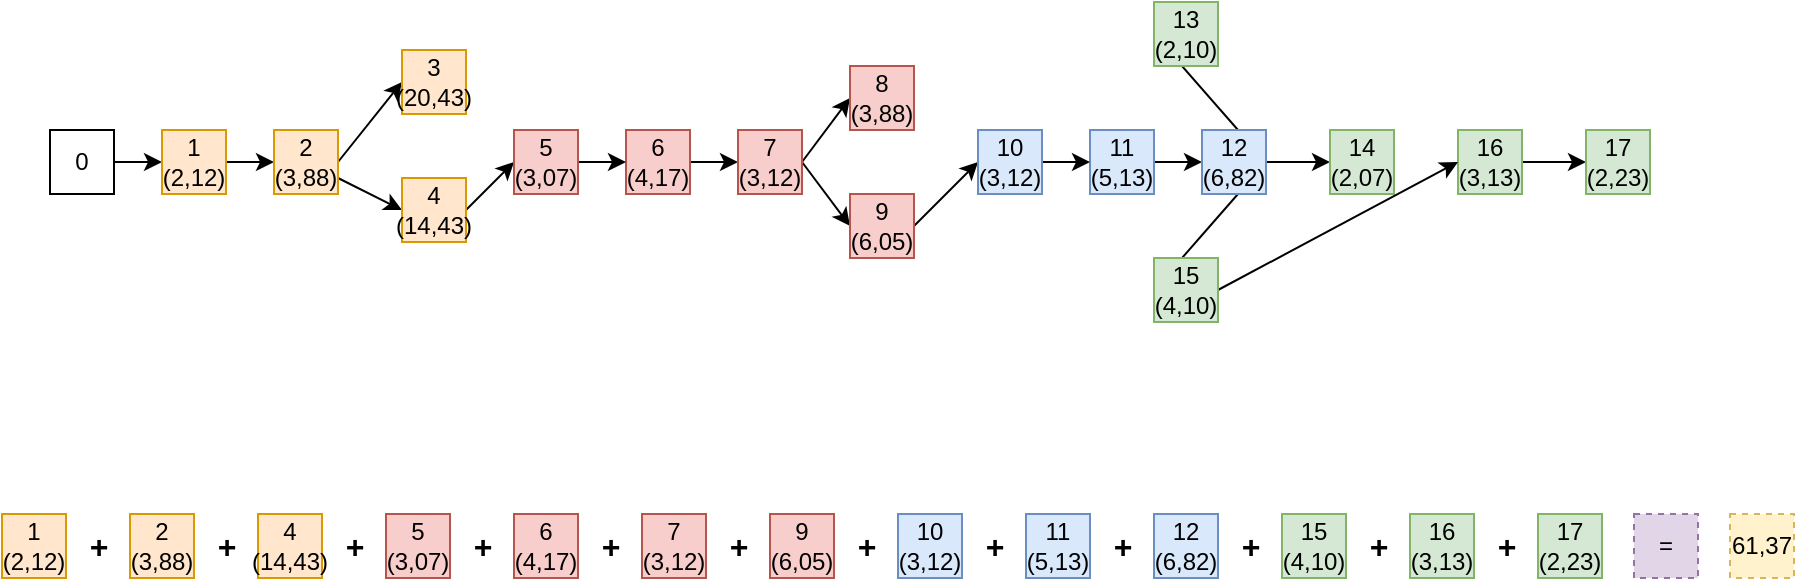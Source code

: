 <mxfile version="21.1.2" type="device">
  <diagram name="Sayfa -1" id="_gTyop6eaWAqHrsYtsdc">
    <mxGraphModel dx="792" dy="1230" grid="1" gridSize="8" guides="1" tooltips="1" connect="1" arrows="1" fold="1" page="1" pageScale="1" pageWidth="1200" pageHeight="1920" math="0" shadow="0">
      <root>
        <mxCell id="0" />
        <mxCell id="1" parent="0" />
        <mxCell id="d0pMD3VuDM7gUj6FSm_V-156" style="edgeStyle=orthogonalEdgeStyle;rounded=0;orthogonalLoop=1;jettySize=auto;html=1;exitX=1;exitY=0.5;exitDx=0;exitDy=0;entryX=0;entryY=0.5;entryDx=0;entryDy=0;" parent="1" source="d0pMD3VuDM7gUj6FSm_V-1" target="d0pMD3VuDM7gUj6FSm_V-134" edge="1">
          <mxGeometry relative="1" as="geometry" />
        </mxCell>
        <mxCell id="d0pMD3VuDM7gUj6FSm_V-1" value="0" style="whiteSpace=wrap;html=1;aspect=fixed;" parent="1" vertex="1">
          <mxGeometry x="88" y="288" width="32" height="32" as="geometry" />
        </mxCell>
        <mxCell id="d0pMD3VuDM7gUj6FSm_V-163" style="edgeStyle=orthogonalEdgeStyle;rounded=0;orthogonalLoop=1;jettySize=auto;html=1;exitX=1;exitY=0.5;exitDx=0;exitDy=0;entryX=0;entryY=0.5;entryDx=0;entryDy=0;" parent="1" source="d0pMD3VuDM7gUj6FSm_V-134" target="d0pMD3VuDM7gUj6FSm_V-135" edge="1">
          <mxGeometry relative="1" as="geometry" />
        </mxCell>
        <mxCell id="d0pMD3VuDM7gUj6FSm_V-134" value="1&lt;br&gt;(2,12)" style="whiteSpace=wrap;html=1;aspect=fixed;fillColor=#ffe6cc;strokeColor=#d79b00;" parent="1" vertex="1">
          <mxGeometry x="144" y="288" width="32" height="32" as="geometry" />
        </mxCell>
        <mxCell id="d0pMD3VuDM7gUj6FSm_V-171" style="edgeStyle=none;rounded=0;orthogonalLoop=1;jettySize=auto;html=1;exitX=1;exitY=0.75;exitDx=0;exitDy=0;entryX=0;entryY=0.5;entryDx=0;entryDy=0;" parent="1" source="d0pMD3VuDM7gUj6FSm_V-135" target="d0pMD3VuDM7gUj6FSm_V-164" edge="1">
          <mxGeometry relative="1" as="geometry" />
        </mxCell>
        <mxCell id="d0pMD3VuDM7gUj6FSm_V-172" style="edgeStyle=none;rounded=0;orthogonalLoop=1;jettySize=auto;html=1;exitX=1;exitY=0.5;exitDx=0;exitDy=0;entryX=0;entryY=0.5;entryDx=0;entryDy=0;" parent="1" source="d0pMD3VuDM7gUj6FSm_V-135" target="d0pMD3VuDM7gUj6FSm_V-136" edge="1">
          <mxGeometry relative="1" as="geometry" />
        </mxCell>
        <mxCell id="d0pMD3VuDM7gUj6FSm_V-135" value="2&lt;br&gt;(3,88)" style="whiteSpace=wrap;html=1;aspect=fixed;fillColor=#ffe6cc;strokeColor=#d79b00;" parent="1" vertex="1">
          <mxGeometry x="200" y="288" width="32" height="32" as="geometry" />
        </mxCell>
        <mxCell id="d0pMD3VuDM7gUj6FSm_V-136" value="3&lt;br&gt;(20,43)" style="whiteSpace=wrap;html=1;aspect=fixed;fillColor=#ffe6cc;strokeColor=#d79b00;" parent="1" vertex="1">
          <mxGeometry x="264" y="248" width="32" height="32" as="geometry" />
        </mxCell>
        <mxCell id="d0pMD3VuDM7gUj6FSm_V-175" style="edgeStyle=none;rounded=0;orthogonalLoop=1;jettySize=auto;html=1;exitX=1;exitY=0.5;exitDx=0;exitDy=0;entryX=0;entryY=0.5;entryDx=0;entryDy=0;" parent="1" source="d0pMD3VuDM7gUj6FSm_V-139" target="d0pMD3VuDM7gUj6FSm_V-141" edge="1">
          <mxGeometry relative="1" as="geometry" />
        </mxCell>
        <mxCell id="d0pMD3VuDM7gUj6FSm_V-139" value="6&lt;br&gt;(4,17)" style="whiteSpace=wrap;html=1;aspect=fixed;fillColor=#f8cecc;strokeColor=#b85450;" parent="1" vertex="1">
          <mxGeometry x="376" y="288" width="32" height="32" as="geometry" />
        </mxCell>
        <mxCell id="d0pMD3VuDM7gUj6FSm_V-176" style="edgeStyle=none;rounded=0;orthogonalLoop=1;jettySize=auto;html=1;exitX=1;exitY=0.5;exitDx=0;exitDy=0;entryX=0;entryY=0.5;entryDx=0;entryDy=0;" parent="1" source="d0pMD3VuDM7gUj6FSm_V-141" target="d0pMD3VuDM7gUj6FSm_V-142" edge="1">
          <mxGeometry relative="1" as="geometry" />
        </mxCell>
        <mxCell id="d0pMD3VuDM7gUj6FSm_V-177" style="edgeStyle=none;rounded=0;orthogonalLoop=1;jettySize=auto;html=1;exitX=1;exitY=0.5;exitDx=0;exitDy=0;entryX=0;entryY=0.5;entryDx=0;entryDy=0;" parent="1" source="d0pMD3VuDM7gUj6FSm_V-141" target="d0pMD3VuDM7gUj6FSm_V-143" edge="1">
          <mxGeometry relative="1" as="geometry" />
        </mxCell>
        <mxCell id="d0pMD3VuDM7gUj6FSm_V-141" value="7&lt;br&gt;(3,12)" style="whiteSpace=wrap;html=1;aspect=fixed;fillColor=#f8cecc;strokeColor=#b85450;" parent="1" vertex="1">
          <mxGeometry x="432" y="288" width="32" height="32" as="geometry" />
        </mxCell>
        <mxCell id="d0pMD3VuDM7gUj6FSm_V-142" value="8&lt;br&gt;(3,88)" style="whiteSpace=wrap;html=1;aspect=fixed;fillColor=#f8cecc;strokeColor=#b85450;" parent="1" vertex="1">
          <mxGeometry x="488" y="256" width="32" height="32" as="geometry" />
        </mxCell>
        <mxCell id="d0pMD3VuDM7gUj6FSm_V-178" style="edgeStyle=none;rounded=0;orthogonalLoop=1;jettySize=auto;html=1;exitX=1;exitY=0.5;exitDx=0;exitDy=0;entryX=0;entryY=0.5;entryDx=0;entryDy=0;" parent="1" source="d0pMD3VuDM7gUj6FSm_V-143" target="d0pMD3VuDM7gUj6FSm_V-145" edge="1">
          <mxGeometry relative="1" as="geometry" />
        </mxCell>
        <mxCell id="d0pMD3VuDM7gUj6FSm_V-143" value="9&lt;br&gt;(6,05)" style="whiteSpace=wrap;html=1;aspect=fixed;fillColor=#f8cecc;strokeColor=#b85450;" parent="1" vertex="1">
          <mxGeometry x="488" y="320" width="32" height="32" as="geometry" />
        </mxCell>
        <mxCell id="d0pMD3VuDM7gUj6FSm_V-180" style="edgeStyle=none;rounded=0;orthogonalLoop=1;jettySize=auto;html=1;exitX=1;exitY=0.5;exitDx=0;exitDy=0;entryX=0;entryY=0.5;entryDx=0;entryDy=0;" parent="1" source="d0pMD3VuDM7gUj6FSm_V-144" target="d0pMD3VuDM7gUj6FSm_V-147" edge="1">
          <mxGeometry relative="1" as="geometry" />
        </mxCell>
        <mxCell id="d0pMD3VuDM7gUj6FSm_V-144" value="11&lt;br&gt;(5,13)" style="whiteSpace=wrap;html=1;aspect=fixed;fillColor=#dae8fc;strokeColor=#6c8ebf;" parent="1" vertex="1">
          <mxGeometry x="608" y="288" width="32" height="32" as="geometry" />
        </mxCell>
        <mxCell id="d0pMD3VuDM7gUj6FSm_V-179" style="edgeStyle=none;rounded=0;orthogonalLoop=1;jettySize=auto;html=1;exitX=1;exitY=0.5;exitDx=0;exitDy=0;entryX=0;entryY=0.5;entryDx=0;entryDy=0;" parent="1" source="d0pMD3VuDM7gUj6FSm_V-145" target="d0pMD3VuDM7gUj6FSm_V-144" edge="1">
          <mxGeometry relative="1" as="geometry" />
        </mxCell>
        <mxCell id="d0pMD3VuDM7gUj6FSm_V-145" value="10&lt;br&gt;(3,12)" style="whiteSpace=wrap;html=1;aspect=fixed;fillColor=#dae8fc;strokeColor=#6c8ebf;" parent="1" vertex="1">
          <mxGeometry x="552" y="288" width="32" height="32" as="geometry" />
        </mxCell>
        <mxCell id="d0pMD3VuDM7gUj6FSm_V-181" style="edgeStyle=none;rounded=0;orthogonalLoop=1;jettySize=auto;html=1;exitX=1;exitY=0.5;exitDx=0;exitDy=0;entryX=0;entryY=0.5;entryDx=0;entryDy=0;" parent="1" source="d0pMD3VuDM7gUj6FSm_V-147" target="d0pMD3VuDM7gUj6FSm_V-148" edge="1">
          <mxGeometry relative="1" as="geometry" />
        </mxCell>
        <mxCell id="d0pMD3VuDM7gUj6FSm_V-182" style="edgeStyle=none;rounded=0;orthogonalLoop=1;jettySize=auto;html=1;exitX=1;exitY=0.5;exitDx=0;exitDy=0;entryX=0;entryY=0.5;entryDx=0;entryDy=0;" parent="1" source="d0pMD3VuDM7gUj6FSm_V-147" target="d0pMD3VuDM7gUj6FSm_V-151" edge="1">
          <mxGeometry relative="1" as="geometry" />
        </mxCell>
        <mxCell id="d0pMD3VuDM7gUj6FSm_V-183" style="edgeStyle=none;rounded=0;orthogonalLoop=1;jettySize=auto;html=1;exitX=1;exitY=0.5;exitDx=0;exitDy=0;entryX=0;entryY=0.5;entryDx=0;entryDy=0;" parent="1" source="d0pMD3VuDM7gUj6FSm_V-147" target="d0pMD3VuDM7gUj6FSm_V-153" edge="1">
          <mxGeometry relative="1" as="geometry" />
        </mxCell>
        <mxCell id="d0pMD3VuDM7gUj6FSm_V-147" value="12&lt;br&gt;(6,82)" style="whiteSpace=wrap;html=1;aspect=fixed;fillColor=#dae8fc;strokeColor=#6c8ebf;" parent="1" vertex="1">
          <mxGeometry x="664" y="288" width="32" height="32" as="geometry" />
        </mxCell>
        <mxCell id="d0pMD3VuDM7gUj6FSm_V-148" value="13&lt;br&gt;(2,10)" style="whiteSpace=wrap;html=1;aspect=fixed;fillColor=#d5e8d4;strokeColor=#82b366;" parent="1" vertex="1">
          <mxGeometry x="640" y="224" width="32" height="32" as="geometry" />
        </mxCell>
        <mxCell id="d0pMD3VuDM7gUj6FSm_V-185" style="edgeStyle=none;rounded=0;orthogonalLoop=1;jettySize=auto;html=1;exitX=1;exitY=0.5;exitDx=0;exitDy=0;entryX=0;entryY=0.5;entryDx=0;entryDy=0;" parent="1" source="d0pMD3VuDM7gUj6FSm_V-149" target="d0pMD3VuDM7gUj6FSm_V-150" edge="1">
          <mxGeometry relative="1" as="geometry" />
        </mxCell>
        <mxCell id="d0pMD3VuDM7gUj6FSm_V-149" value="16&lt;br&gt;(3,13)" style="whiteSpace=wrap;html=1;aspect=fixed;fillColor=#d5e8d4;strokeColor=#82b366;" parent="1" vertex="1">
          <mxGeometry x="792" y="288" width="32" height="32" as="geometry" />
        </mxCell>
        <mxCell id="d0pMD3VuDM7gUj6FSm_V-150" value="17&lt;br&gt;(2,23)" style="whiteSpace=wrap;html=1;aspect=fixed;fillColor=#d5e8d4;strokeColor=#82b366;" parent="1" vertex="1">
          <mxGeometry x="856" y="288" width="32" height="32" as="geometry" />
        </mxCell>
        <mxCell id="d0pMD3VuDM7gUj6FSm_V-151" value="14&lt;br&gt;(2,07)" style="whiteSpace=wrap;html=1;aspect=fixed;fillColor=#d5e8d4;strokeColor=#82b366;" parent="1" vertex="1">
          <mxGeometry x="728" y="288" width="32" height="32" as="geometry" />
        </mxCell>
        <mxCell id="d0pMD3VuDM7gUj6FSm_V-184" style="edgeStyle=none;rounded=0;orthogonalLoop=1;jettySize=auto;html=1;exitX=1;exitY=0.5;exitDx=0;exitDy=0;entryX=0;entryY=0.5;entryDx=0;entryDy=0;" parent="1" source="d0pMD3VuDM7gUj6FSm_V-153" target="d0pMD3VuDM7gUj6FSm_V-149" edge="1">
          <mxGeometry relative="1" as="geometry" />
        </mxCell>
        <mxCell id="d0pMD3VuDM7gUj6FSm_V-153" value="15&lt;br&gt;(4,10)" style="whiteSpace=wrap;html=1;aspect=fixed;fillColor=#d5e8d4;strokeColor=#82b366;" parent="1" vertex="1">
          <mxGeometry x="640" y="352" width="32" height="32" as="geometry" />
        </mxCell>
        <mxCell id="d0pMD3VuDM7gUj6FSm_V-173" style="edgeStyle=none;rounded=0;orthogonalLoop=1;jettySize=auto;html=1;exitX=1;exitY=0.5;exitDx=0;exitDy=0;entryX=0;entryY=0.5;entryDx=0;entryDy=0;" parent="1" source="d0pMD3VuDM7gUj6FSm_V-164" target="d0pMD3VuDM7gUj6FSm_V-166" edge="1">
          <mxGeometry relative="1" as="geometry" />
        </mxCell>
        <mxCell id="d0pMD3VuDM7gUj6FSm_V-164" value="4&lt;br&gt;(14,43)" style="whiteSpace=wrap;html=1;aspect=fixed;fillColor=#ffe6cc;strokeColor=#d79b00;" parent="1" vertex="1">
          <mxGeometry x="264" y="312" width="32" height="32" as="geometry" />
        </mxCell>
        <mxCell id="d0pMD3VuDM7gUj6FSm_V-174" style="edgeStyle=none;rounded=0;orthogonalLoop=1;jettySize=auto;html=1;exitX=1;exitY=0.5;exitDx=0;exitDy=0;entryX=0;entryY=0.5;entryDx=0;entryDy=0;" parent="1" source="d0pMD3VuDM7gUj6FSm_V-166" target="d0pMD3VuDM7gUj6FSm_V-139" edge="1">
          <mxGeometry relative="1" as="geometry" />
        </mxCell>
        <mxCell id="d0pMD3VuDM7gUj6FSm_V-166" value="5&lt;br&gt;(3,07)" style="whiteSpace=wrap;html=1;aspect=fixed;fillColor=#f8cecc;strokeColor=#b85450;" parent="1" vertex="1">
          <mxGeometry x="320" y="288" width="32" height="32" as="geometry" />
        </mxCell>
        <mxCell id="bswY6wHI30ojpIG-sKG3-26" value="=" style="whiteSpace=wrap;html=1;aspect=fixed;fillColor=#e1d5e7;strokeColor=#9673a6;fillStyle=auto;dashed=1;rounded=0;glass=0;" parent="1" vertex="1">
          <mxGeometry x="880" y="480" width="32" height="32" as="geometry" />
        </mxCell>
        <mxCell id="bswY6wHI30ojpIG-sKG3-29" value="61,37" style="whiteSpace=wrap;html=1;aspect=fixed;fillColor=#fff2cc;strokeColor=#d6b656;fillStyle=auto;dashed=1;rounded=0;glass=0;" parent="1" vertex="1">
          <mxGeometry x="928" y="480" width="32" height="32" as="geometry" />
        </mxCell>
        <mxCell id="bswY6wHI30ojpIG-sKG3-30" value="1&lt;br&gt;(2,12)" style="whiteSpace=wrap;html=1;aspect=fixed;fillColor=#ffe6cc;strokeColor=#d79b00;" parent="1" vertex="1">
          <mxGeometry x="64" y="480" width="32" height="32" as="geometry" />
        </mxCell>
        <mxCell id="bswY6wHI30ojpIG-sKG3-31" value="2&lt;br&gt;(3,88)" style="whiteSpace=wrap;html=1;aspect=fixed;fillColor=#ffe6cc;strokeColor=#d79b00;" parent="1" vertex="1">
          <mxGeometry x="128" y="480" width="32" height="32" as="geometry" />
        </mxCell>
        <mxCell id="bswY6wHI30ojpIG-sKG3-32" value="4&lt;br&gt;(14,43)" style="whiteSpace=wrap;html=1;aspect=fixed;fillColor=#ffe6cc;strokeColor=#d79b00;" parent="1" vertex="1">
          <mxGeometry x="192" y="480" width="32" height="32" as="geometry" />
        </mxCell>
        <mxCell id="bswY6wHI30ojpIG-sKG3-33" value="5&lt;br&gt;(3,07)" style="whiteSpace=wrap;html=1;aspect=fixed;fillColor=#f8cecc;strokeColor=#b85450;" parent="1" vertex="1">
          <mxGeometry x="256" y="480" width="32" height="32" as="geometry" />
        </mxCell>
        <mxCell id="bswY6wHI30ojpIG-sKG3-34" value="6&lt;br&gt;(4,17)" style="whiteSpace=wrap;html=1;aspect=fixed;fillColor=#f8cecc;strokeColor=#b85450;" parent="1" vertex="1">
          <mxGeometry x="320" y="480" width="32" height="32" as="geometry" />
        </mxCell>
        <mxCell id="bswY6wHI30ojpIG-sKG3-35" value="7&lt;br&gt;(3,12)" style="whiteSpace=wrap;html=1;aspect=fixed;fillColor=#f8cecc;strokeColor=#b85450;" parent="1" vertex="1">
          <mxGeometry x="384" y="480" width="32" height="32" as="geometry" />
        </mxCell>
        <mxCell id="bswY6wHI30ojpIG-sKG3-36" value="9&lt;br&gt;(6,05)" style="whiteSpace=wrap;html=1;aspect=fixed;fillColor=#f8cecc;strokeColor=#b85450;" parent="1" vertex="1">
          <mxGeometry x="448" y="480" width="32" height="32" as="geometry" />
        </mxCell>
        <mxCell id="bswY6wHI30ojpIG-sKG3-37" value="10&lt;br&gt;(3,12)" style="whiteSpace=wrap;html=1;aspect=fixed;fillColor=#dae8fc;strokeColor=#6c8ebf;" parent="1" vertex="1">
          <mxGeometry x="512" y="480" width="32" height="32" as="geometry" />
        </mxCell>
        <mxCell id="bswY6wHI30ojpIG-sKG3-38" value="11&lt;br&gt;(5,13)" style="whiteSpace=wrap;html=1;aspect=fixed;fillColor=#dae8fc;strokeColor=#6c8ebf;" parent="1" vertex="1">
          <mxGeometry x="576" y="480" width="32" height="32" as="geometry" />
        </mxCell>
        <mxCell id="bswY6wHI30ojpIG-sKG3-39" value="12&lt;br&gt;(6,82)" style="whiteSpace=wrap;html=1;aspect=fixed;fillColor=#dae8fc;strokeColor=#6c8ebf;" parent="1" vertex="1">
          <mxGeometry x="640" y="480" width="32" height="32" as="geometry" />
        </mxCell>
        <mxCell id="bswY6wHI30ojpIG-sKG3-40" value="15&lt;br&gt;(4,10)" style="whiteSpace=wrap;html=1;aspect=fixed;fillColor=#d5e8d4;strokeColor=#82b366;" parent="1" vertex="1">
          <mxGeometry x="704" y="480" width="32" height="32" as="geometry" />
        </mxCell>
        <mxCell id="bswY6wHI30ojpIG-sKG3-41" value="16&lt;br&gt;(3,13)" style="whiteSpace=wrap;html=1;aspect=fixed;fillColor=#d5e8d4;strokeColor=#82b366;" parent="1" vertex="1">
          <mxGeometry x="768" y="480" width="32" height="32" as="geometry" />
        </mxCell>
        <mxCell id="bswY6wHI30ojpIG-sKG3-42" value="17&lt;br&gt;(2,23)" style="whiteSpace=wrap;html=1;aspect=fixed;fillColor=#d5e8d4;strokeColor=#82b366;" parent="1" vertex="1">
          <mxGeometry x="832" y="480" width="32" height="32" as="geometry" />
        </mxCell>
        <mxCell id="0n1FAbPSxEFtD7gWZ69O-1" value="&lt;b&gt;+&lt;/b&gt;" style="text;html=1;align=center;verticalAlign=middle;resizable=0;points=[];autosize=1;strokeColor=none;fillColor=none;fontSize=16;strokeWidth=0;gradientColor=default;shadow=0;rounded=0;glass=0;imageWidth=18;imageHeight=18;" parent="1" vertex="1">
          <mxGeometry x="96" y="476" width="32" height="40" as="geometry" />
        </mxCell>
        <mxCell id="0n1FAbPSxEFtD7gWZ69O-5" value="&lt;b&gt;+&lt;/b&gt;" style="text;html=1;align=center;verticalAlign=middle;resizable=0;points=[];autosize=1;strokeColor=none;fillColor=none;fontSize=16;strokeWidth=0;gradientColor=default;shadow=0;rounded=0;glass=0;imageWidth=18;imageHeight=18;" parent="1" vertex="1">
          <mxGeometry x="736" y="476" width="32" height="40" as="geometry" />
        </mxCell>
        <mxCell id="0n1FAbPSxEFtD7gWZ69O-6" value="&lt;b&gt;+&lt;/b&gt;" style="text;html=1;align=center;verticalAlign=middle;resizable=0;points=[];autosize=1;strokeColor=none;fillColor=none;fontSize=16;strokeWidth=0;gradientColor=default;shadow=0;rounded=0;glass=0;imageWidth=18;imageHeight=18;" parent="1" vertex="1">
          <mxGeometry x="672" y="476" width="32" height="40" as="geometry" />
        </mxCell>
        <mxCell id="0n1FAbPSxEFtD7gWZ69O-7" value="&lt;b&gt;+&lt;/b&gt;" style="text;html=1;align=center;verticalAlign=middle;resizable=0;points=[];autosize=1;strokeColor=none;fillColor=none;fontSize=16;strokeWidth=0;gradientColor=default;shadow=0;rounded=0;glass=0;imageWidth=18;imageHeight=18;" parent="1" vertex="1">
          <mxGeometry x="608" y="476" width="32" height="40" as="geometry" />
        </mxCell>
        <mxCell id="0n1FAbPSxEFtD7gWZ69O-8" value="&lt;b&gt;+&lt;/b&gt;" style="text;html=1;align=center;verticalAlign=middle;resizable=0;points=[];autosize=1;strokeColor=none;fillColor=none;fontSize=16;strokeWidth=0;gradientColor=default;shadow=0;rounded=0;glass=0;imageWidth=18;imageHeight=18;" parent="1" vertex="1">
          <mxGeometry x="544" y="476" width="32" height="40" as="geometry" />
        </mxCell>
        <mxCell id="0n1FAbPSxEFtD7gWZ69O-9" value="&lt;b&gt;+&lt;/b&gt;" style="text;html=1;align=center;verticalAlign=middle;resizable=0;points=[];autosize=1;strokeColor=none;fillColor=none;fontSize=16;strokeWidth=0;gradientColor=default;shadow=0;rounded=0;glass=0;imageWidth=18;imageHeight=18;" parent="1" vertex="1">
          <mxGeometry x="480" y="476" width="32" height="40" as="geometry" />
        </mxCell>
        <mxCell id="0n1FAbPSxEFtD7gWZ69O-10" value="&lt;b&gt;+&lt;/b&gt;" style="text;html=1;align=center;verticalAlign=middle;resizable=0;points=[];autosize=1;strokeColor=none;fillColor=none;fontSize=16;strokeWidth=0;gradientColor=default;shadow=0;rounded=0;glass=0;imageWidth=18;imageHeight=18;" parent="1" vertex="1">
          <mxGeometry x="416" y="476" width="32" height="40" as="geometry" />
        </mxCell>
        <mxCell id="0n1FAbPSxEFtD7gWZ69O-11" value="&lt;b&gt;+&lt;/b&gt;" style="text;html=1;align=center;verticalAlign=middle;resizable=0;points=[];autosize=1;strokeColor=none;fillColor=none;fontSize=16;strokeWidth=0;gradientColor=default;shadow=0;rounded=0;glass=0;imageWidth=18;imageHeight=18;" parent="1" vertex="1">
          <mxGeometry x="352" y="476" width="32" height="40" as="geometry" />
        </mxCell>
        <mxCell id="0n1FAbPSxEFtD7gWZ69O-12" value="&lt;b&gt;+&lt;/b&gt;" style="text;html=1;align=center;verticalAlign=middle;resizable=0;points=[];autosize=1;strokeColor=none;fillColor=none;fontSize=16;strokeWidth=0;gradientColor=default;shadow=0;rounded=0;glass=0;imageWidth=18;imageHeight=18;" parent="1" vertex="1">
          <mxGeometry x="288" y="476" width="32" height="40" as="geometry" />
        </mxCell>
        <mxCell id="0n1FAbPSxEFtD7gWZ69O-13" value="&lt;b&gt;+&lt;/b&gt;" style="text;html=1;align=center;verticalAlign=middle;resizable=0;points=[];autosize=1;strokeColor=none;fillColor=none;fontSize=16;strokeWidth=0;gradientColor=default;shadow=0;rounded=0;glass=0;imageWidth=18;imageHeight=18;" parent="1" vertex="1">
          <mxGeometry x="224" y="476" width="32" height="40" as="geometry" />
        </mxCell>
        <mxCell id="0n1FAbPSxEFtD7gWZ69O-14" value="&lt;b&gt;+&lt;/b&gt;" style="text;html=1;align=center;verticalAlign=middle;resizable=0;points=[];autosize=1;strokeColor=none;fillColor=none;fontSize=16;strokeWidth=0;gradientColor=default;shadow=0;rounded=0;glass=0;imageWidth=18;imageHeight=18;" parent="1" vertex="1">
          <mxGeometry x="160" y="476" width="32" height="40" as="geometry" />
        </mxCell>
        <mxCell id="0n1FAbPSxEFtD7gWZ69O-15" value="&lt;b&gt;+&lt;/b&gt;" style="text;html=1;align=center;verticalAlign=middle;resizable=0;points=[];autosize=1;strokeColor=none;fillColor=none;fontSize=16;strokeWidth=0;gradientColor=default;shadow=0;rounded=0;glass=0;imageWidth=18;imageHeight=18;" parent="1" vertex="1">
          <mxGeometry x="800" y="476" width="32" height="40" as="geometry" />
        </mxCell>
      </root>
    </mxGraphModel>
  </diagram>
</mxfile>
